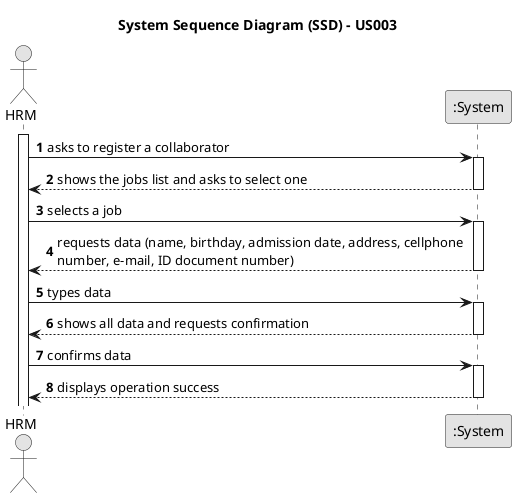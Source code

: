 @startuml
skinparam monochrome true
skinparam packageStyle rectangle
skinparam shadowing false

title System Sequence Diagram (SSD) - US003

autonumber

actor "HRM" as Employee
participant ":System" as System

activate Employee

    Employee -> System : asks to register a collaborator
    activate System

        System --> Employee : shows the jobs list and asks to select one
    deactivate System

    Employee -> System : selects a job
    activate System

    System --> Employee : requests data (name, birthday, admission date, address, cellphone \nnumber, e-mail, ID document number)
    deactivate System

    Employee -> System : types data
    activate System

        System --> Employee : shows all data and requests confirmation
    deactivate System

    Employee -> System : confirms data
    activate System

        System --> Employee : displays operation success
    deactivate System

@enduml